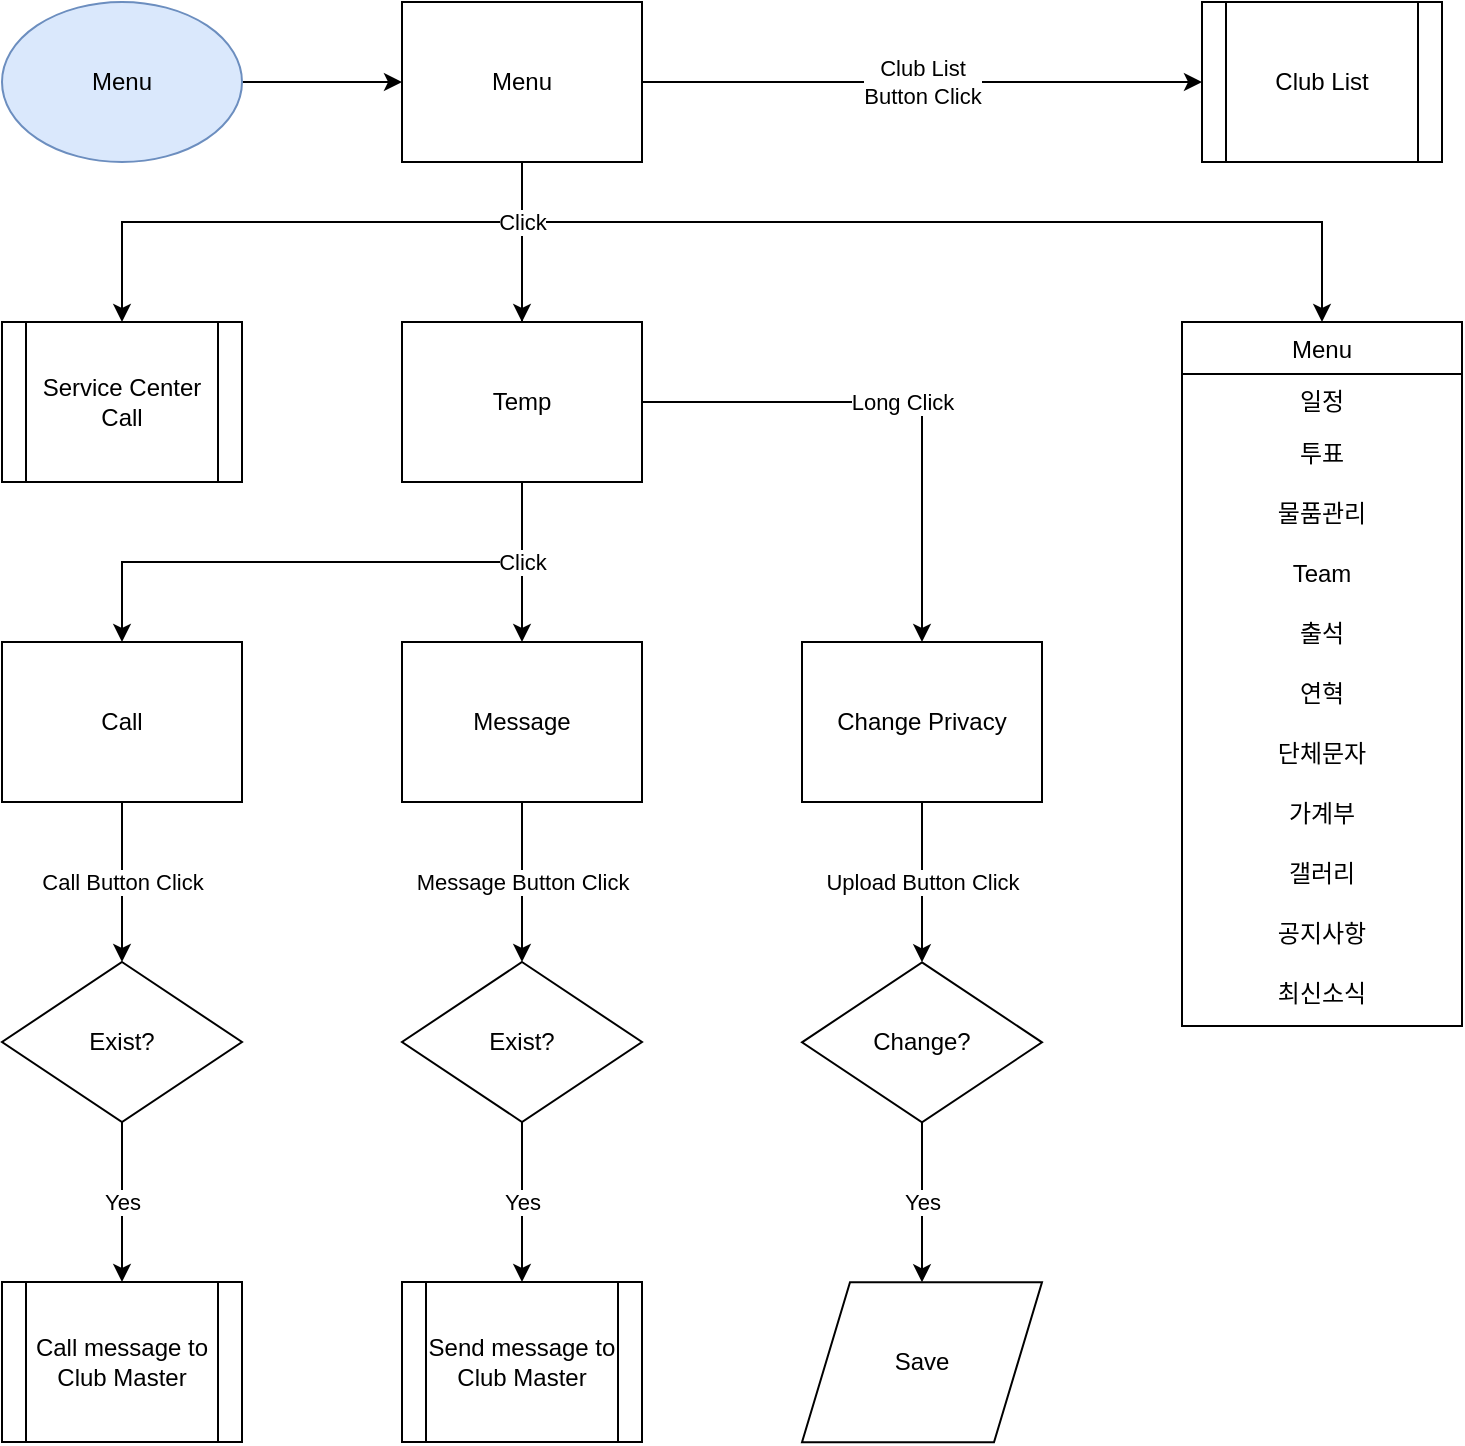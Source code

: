 <mxfile version="11.1.4" type="device"><diagram id="Y1jzjtrZeRdxBjqJf56l" name="Page-1"><mxGraphModel dx="1600" dy="787" grid="1" gridSize="10" guides="1" tooltips="1" connect="1" arrows="1" fold="1" page="1" pageScale="1" pageWidth="827" pageHeight="1169" math="0" shadow="0"><root><mxCell id="0"/><mxCell id="1" parent="0"/><mxCell id="I2kksgHhpsVzaYYPZies-4" value="" style="edgeStyle=orthogonalEdgeStyle;rounded=0;orthogonalLoop=1;jettySize=auto;html=1;" edge="1" parent="1" source="I2kksgHhpsVzaYYPZies-2" target="I2kksgHhpsVzaYYPZies-3"><mxGeometry relative="1" as="geometry"/></mxCell><mxCell id="I2kksgHhpsVzaYYPZies-2" value="Menu" style="ellipse;whiteSpace=wrap;html=1;fillColor=#dae8fc;strokeColor=#6c8ebf;" vertex="1" parent="1"><mxGeometry x="20" y="20" width="120" height="80" as="geometry"/></mxCell><mxCell id="I2kksgHhpsVzaYYPZies-6" value="Club List&lt;br&gt;Button Click" style="edgeStyle=orthogonalEdgeStyle;rounded=0;orthogonalLoop=1;jettySize=auto;html=1;" edge="1" parent="1" source="I2kksgHhpsVzaYYPZies-3" target="I2kksgHhpsVzaYYPZies-18"><mxGeometry relative="1" as="geometry"><mxPoint x="620" y="60" as="targetPoint"/></mxGeometry></mxCell><mxCell id="I2kksgHhpsVzaYYPZies-8" value="" style="edgeStyle=orthogonalEdgeStyle;rounded=0;orthogonalLoop=1;jettySize=auto;html=1;" edge="1" parent="1" source="I2kksgHhpsVzaYYPZies-3" target="I2kksgHhpsVzaYYPZies-7"><mxGeometry relative="1" as="geometry"/></mxCell><mxCell id="I2kksgHhpsVzaYYPZies-3" value="Menu" style="rounded=0;whiteSpace=wrap;html=1;fontFamily=Helvetica;fontSize=12;fontColor=#000000;align=center;strokeColor=#000000;fillColor=#ffffff;" vertex="1" parent="1"><mxGeometry x="220" y="20" width="120" height="80" as="geometry"/></mxCell><mxCell id="I2kksgHhpsVzaYYPZies-20" value="" style="edgeStyle=orthogonalEdgeStyle;rounded=0;orthogonalLoop=1;jettySize=auto;html=1;" edge="1" parent="1" source="I2kksgHhpsVzaYYPZies-3" target="I2kksgHhpsVzaYYPZies-55"><mxGeometry relative="1" as="geometry"><mxPoint x="680" y="180" as="targetPoint"/><Array as="points"><mxPoint x="280" y="130"/><mxPoint x="680" y="130"/></Array></mxGeometry></mxCell><mxCell id="I2kksgHhpsVzaYYPZies-74" value="Click" style="edgeStyle=orthogonalEdgeStyle;rounded=0;orthogonalLoop=1;jettySize=auto;html=1;" edge="1" parent="1" source="I2kksgHhpsVzaYYPZies-7" target="I2kksgHhpsVzaYYPZies-73"><mxGeometry x="-0.667" relative="1" as="geometry"><Array as="points"><mxPoint x="280" y="130"/><mxPoint x="80" y="130"/></Array><mxPoint as="offset"/></mxGeometry></mxCell><mxCell id="I2kksgHhpsVzaYYPZies-76" value="" style="edgeStyle=orthogonalEdgeStyle;rounded=0;orthogonalLoop=1;jettySize=auto;html=1;" edge="1" parent="1" source="I2kksgHhpsVzaYYPZies-7" target="I2kksgHhpsVzaYYPZies-75"><mxGeometry relative="1" as="geometry"/></mxCell><mxCell id="I2kksgHhpsVzaYYPZies-85" value="Long Click" style="edgeStyle=orthogonalEdgeStyle;rounded=0;orthogonalLoop=1;jettySize=auto;html=1;" edge="1" parent="1" source="I2kksgHhpsVzaYYPZies-7" target="I2kksgHhpsVzaYYPZies-98"><mxGeometry relative="1" as="geometry"><mxPoint x="420" y="220" as="targetPoint"/><Array as="points"><mxPoint x="480" y="220"/></Array></mxGeometry></mxCell><mxCell id="I2kksgHhpsVzaYYPZies-7" value="Temp" style="rounded=0;whiteSpace=wrap;html=1;fontFamily=Helvetica;fontSize=12;fontColor=#000000;align=center;strokeColor=#000000;fillColor=#ffffff;" vertex="1" parent="1"><mxGeometry x="220" y="180" width="120" height="80" as="geometry"/></mxCell><mxCell id="I2kksgHhpsVzaYYPZies-78" value="Click" style="edgeStyle=orthogonalEdgeStyle;rounded=0;orthogonalLoop=1;jettySize=auto;html=1;" edge="1" parent="1" source="I2kksgHhpsVzaYYPZies-7" target="I2kksgHhpsVzaYYPZies-77"><mxGeometry x="-0.714" relative="1" as="geometry"><Array as="points"><mxPoint x="280" y="300"/><mxPoint x="80" y="300"/></Array><mxPoint as="offset"/></mxGeometry></mxCell><mxCell id="I2kksgHhpsVzaYYPZies-91" value="Message Button Click" style="edgeStyle=orthogonalEdgeStyle;rounded=0;orthogonalLoop=1;jettySize=auto;html=1;" edge="1" parent="1" source="I2kksgHhpsVzaYYPZies-75" target="I2kksgHhpsVzaYYPZies-90"><mxGeometry relative="1" as="geometry"/></mxCell><mxCell id="I2kksgHhpsVzaYYPZies-75" value="Message" style="rounded=0;whiteSpace=wrap;html=1;fontFamily=Helvetica;fontSize=12;fontColor=#000000;align=center;strokeColor=#000000;fillColor=#ffffff;" vertex="1" parent="1"><mxGeometry x="220" y="340" width="120" height="80" as="geometry"/></mxCell><mxCell id="I2kksgHhpsVzaYYPZies-101" value="Upload Button Click" style="edgeStyle=orthogonalEdgeStyle;rounded=0;orthogonalLoop=1;jettySize=auto;html=1;" edge="1" parent="1" source="I2kksgHhpsVzaYYPZies-98" target="I2kksgHhpsVzaYYPZies-103"><mxGeometry relative="1" as="geometry"><mxPoint x="480" y="500" as="targetPoint"/></mxGeometry></mxCell><mxCell id="I2kksgHhpsVzaYYPZies-98" value="Change Privacy" style="rounded=0;whiteSpace=wrap;html=1;fontFamily=Helvetica;fontSize=12;fontColor=#000000;align=center;strokeColor=#000000;fillColor=#ffffff;" vertex="1" parent="1"><mxGeometry x="420" y="340" width="120" height="80" as="geometry"/></mxCell><mxCell id="I2kksgHhpsVzaYYPZies-95" value="Yes" style="edgeStyle=orthogonalEdgeStyle;rounded=0;orthogonalLoop=1;jettySize=auto;html=1;" edge="1" parent="1" source="I2kksgHhpsVzaYYPZies-90" target="I2kksgHhpsVzaYYPZies-94"><mxGeometry relative="1" as="geometry"/></mxCell><mxCell id="I2kksgHhpsVzaYYPZies-90" value="Exist?" style="rhombus;whiteSpace=wrap;html=1;fontFamily=Helvetica;fontSize=12;fontColor=#000000;align=center;strokeColor=#000000;fillColor=#ffffff;" vertex="1" parent="1"><mxGeometry x="220" y="500" width="120" height="80" as="geometry"/></mxCell><mxCell id="I2kksgHhpsVzaYYPZies-94" value="Send message to Club Master" style="shape=process;whiteSpace=wrap;html=1;backgroundOutline=1;fontFamily=Helvetica;fontSize=12;fontColor=#000000;align=center;strokeColor=#000000;fillColor=#ffffff;" vertex="1" parent="1"><mxGeometry x="220" y="660" width="120" height="80" as="geometry"/></mxCell><mxCell id="I2kksgHhpsVzaYYPZies-92" value="Save" style="shape=parallelogram;perimeter=parallelogramPerimeter;whiteSpace=wrap;html=1;fontFamily=Helvetica;fontSize=12;fontColor=#000000;align=center;strokeColor=#000000;fillColor=#ffffff;" vertex="1" parent="1"><mxGeometry x="420" y="660.167" width="120" height="80" as="geometry"/></mxCell><mxCell id="I2kksgHhpsVzaYYPZies-89" value="Call Button Click" style="edgeStyle=orthogonalEdgeStyle;rounded=0;orthogonalLoop=1;jettySize=auto;html=1;" edge="1" parent="1" source="I2kksgHhpsVzaYYPZies-77" target="I2kksgHhpsVzaYYPZies-88"><mxGeometry relative="1" as="geometry"/></mxCell><mxCell id="I2kksgHhpsVzaYYPZies-77" value="Call" style="rounded=0;whiteSpace=wrap;html=1;fontFamily=Helvetica;fontSize=12;fontColor=#000000;align=center;strokeColor=#000000;fillColor=#ffffff;" vertex="1" parent="1"><mxGeometry x="20" y="340" width="120" height="80" as="geometry"/></mxCell><mxCell id="I2kksgHhpsVzaYYPZies-97" value="Yes" style="edgeStyle=orthogonalEdgeStyle;rounded=0;orthogonalLoop=1;jettySize=auto;html=1;" edge="1" parent="1" source="I2kksgHhpsVzaYYPZies-88" target="I2kksgHhpsVzaYYPZies-96"><mxGeometry relative="1" as="geometry"/></mxCell><mxCell id="I2kksgHhpsVzaYYPZies-88" value="Exist?" style="rhombus;whiteSpace=wrap;html=1;fontFamily=Helvetica;fontSize=12;fontColor=#000000;align=center;strokeColor=#000000;fillColor=#ffffff;" vertex="1" parent="1"><mxGeometry x="20" y="500" width="120" height="80" as="geometry"/></mxCell><mxCell id="I2kksgHhpsVzaYYPZies-96" value="Call message to Club Master" style="shape=process;whiteSpace=wrap;html=1;backgroundOutline=1;fontFamily=Helvetica;fontSize=12;fontColor=#000000;align=center;strokeColor=#000000;fillColor=#ffffff;" vertex="1" parent="1"><mxGeometry x="20" y="660" width="120" height="80" as="geometry"/></mxCell><mxCell id="I2kksgHhpsVzaYYPZies-73" value="Service Center&lt;br&gt;Call" style="shape=process;whiteSpace=wrap;html=1;backgroundOutline=1;fontFamily=Helvetica;fontSize=12;fontColor=#000000;align=center;strokeColor=#000000;fillColor=#ffffff;" vertex="1" parent="1"><mxGeometry x="20" y="180" width="120" height="80" as="geometry"/></mxCell><mxCell id="I2kksgHhpsVzaYYPZies-18" value="Club List" style="shape=process;whiteSpace=wrap;html=1;backgroundOutline=1;fontFamily=Helvetica;fontSize=12;fontColor=#000000;align=center;startSize=23;strokeColor=#000000;fillColor=#ffffff;" vertex="1" parent="1"><mxGeometry x="620" y="20" width="120" height="80" as="geometry"/></mxCell><mxCell id="I2kksgHhpsVzaYYPZies-55" value="Menu" style="swimlane;fontStyle=0;childLayout=stackLayout;horizontal=1;startSize=26;fillColor=none;horizontalStack=0;resizeParent=1;resizeParentMax=0;resizeLast=0;collapsible=1;marginBottom=0;align=center;" vertex="1" parent="1"><mxGeometry x="610" y="180" width="140" height="352" as="geometry"/></mxCell><mxCell id="I2kksgHhpsVzaYYPZies-56" value="일정" style="text;strokeColor=none;fillColor=none;align=center;verticalAlign=top;spacingLeft=4;spacingRight=4;overflow=hidden;rotatable=0;points=[[0,0.5],[1,0.5]];portConstraint=eastwest;" vertex="1" parent="I2kksgHhpsVzaYYPZies-55"><mxGeometry y="26" width="140" height="26" as="geometry"/></mxCell><mxCell id="I2kksgHhpsVzaYYPZies-59" value="투표" style="text;strokeColor=none;fillColor=none;align=center;verticalAlign=top;spacingLeft=4;spacingRight=4;overflow=hidden;rotatable=0;points=[[0,0.5],[1,0.5]];portConstraint=eastwest;" vertex="1" parent="I2kksgHhpsVzaYYPZies-55"><mxGeometry y="52" width="140" height="30" as="geometry"/></mxCell><mxCell id="I2kksgHhpsVzaYYPZies-60" value="물품관리" style="text;strokeColor=none;fillColor=none;align=center;verticalAlign=top;spacingLeft=4;spacingRight=4;overflow=hidden;rotatable=0;points=[[0,0.5],[1,0.5]];portConstraint=eastwest;" vertex="1" parent="I2kksgHhpsVzaYYPZies-55"><mxGeometry y="82" width="140" height="30" as="geometry"/></mxCell><mxCell id="I2kksgHhpsVzaYYPZies-61" value="Team" style="text;strokeColor=none;fillColor=none;align=center;verticalAlign=top;spacingLeft=4;spacingRight=4;overflow=hidden;rotatable=0;points=[[0,0.5],[1,0.5]];portConstraint=eastwest;" vertex="1" parent="I2kksgHhpsVzaYYPZies-55"><mxGeometry y="112" width="140" height="30" as="geometry"/></mxCell><mxCell id="I2kksgHhpsVzaYYPZies-62" value="출석" style="text;strokeColor=none;fillColor=none;align=center;verticalAlign=top;spacingLeft=4;spacingRight=4;overflow=hidden;rotatable=0;points=[[0,0.5],[1,0.5]];portConstraint=eastwest;" vertex="1" parent="I2kksgHhpsVzaYYPZies-55"><mxGeometry y="142" width="140" height="30" as="geometry"/></mxCell><mxCell id="I2kksgHhpsVzaYYPZies-63" value="연혁" style="text;strokeColor=none;fillColor=none;align=center;verticalAlign=top;spacingLeft=4;spacingRight=4;overflow=hidden;rotatable=0;points=[[0,0.5],[1,0.5]];portConstraint=eastwest;" vertex="1" parent="I2kksgHhpsVzaYYPZies-55"><mxGeometry y="172" width="140" height="30" as="geometry"/></mxCell><mxCell id="I2kksgHhpsVzaYYPZies-64" value="단체문자" style="text;strokeColor=none;fillColor=none;align=center;verticalAlign=top;spacingLeft=4;spacingRight=4;overflow=hidden;rotatable=0;points=[[0,0.5],[1,0.5]];portConstraint=eastwest;" vertex="1" parent="I2kksgHhpsVzaYYPZies-55"><mxGeometry y="202" width="140" height="30" as="geometry"/></mxCell><mxCell id="I2kksgHhpsVzaYYPZies-65" value="가계부" style="text;strokeColor=none;fillColor=none;align=center;verticalAlign=top;spacingLeft=4;spacingRight=4;overflow=hidden;rotatable=0;points=[[0,0.5],[1,0.5]];portConstraint=eastwest;" vertex="1" parent="I2kksgHhpsVzaYYPZies-55"><mxGeometry y="232" width="140" height="30" as="geometry"/></mxCell><mxCell id="I2kksgHhpsVzaYYPZies-66" value="갤러리" style="text;strokeColor=none;fillColor=none;align=center;verticalAlign=top;spacingLeft=4;spacingRight=4;overflow=hidden;rotatable=0;points=[[0,0.5],[1,0.5]];portConstraint=eastwest;" vertex="1" parent="I2kksgHhpsVzaYYPZies-55"><mxGeometry y="262" width="140" height="30" as="geometry"/></mxCell><mxCell id="I2kksgHhpsVzaYYPZies-67" value="공지사항" style="text;strokeColor=none;fillColor=none;align=center;verticalAlign=top;spacingLeft=4;spacingRight=4;overflow=hidden;rotatable=0;points=[[0,0.5],[1,0.5]];portConstraint=eastwest;" vertex="1" parent="I2kksgHhpsVzaYYPZies-55"><mxGeometry y="292" width="140" height="30" as="geometry"/></mxCell><mxCell id="I2kksgHhpsVzaYYPZies-68" value="최신소식" style="text;strokeColor=none;fillColor=none;align=center;verticalAlign=top;spacingLeft=4;spacingRight=4;overflow=hidden;rotatable=0;points=[[0,0.5],[1,0.5]];portConstraint=eastwest;" vertex="1" parent="I2kksgHhpsVzaYYPZies-55"><mxGeometry y="322" width="140" height="30" as="geometry"/></mxCell><mxCell id="I2kksgHhpsVzaYYPZies-102" value="Yes" style="edgeStyle=orthogonalEdgeStyle;rounded=0;orthogonalLoop=1;jettySize=auto;html=1;" edge="1" parent="1" source="I2kksgHhpsVzaYYPZies-103" target="I2kksgHhpsVzaYYPZies-92"><mxGeometry relative="1" as="geometry"><mxPoint x="480" y="660.167" as="targetPoint"/></mxGeometry></mxCell><mxCell id="I2kksgHhpsVzaYYPZies-103" value="Change?" style="rhombus;whiteSpace=wrap;html=1;fontFamily=Helvetica;fontSize=12;fontColor=#000000;align=center;strokeColor=#000000;fillColor=#ffffff;" vertex="1" parent="1"><mxGeometry x="420" y="500.167" width="120" height="80" as="geometry"/></mxCell></root></mxGraphModel></diagram></mxfile>